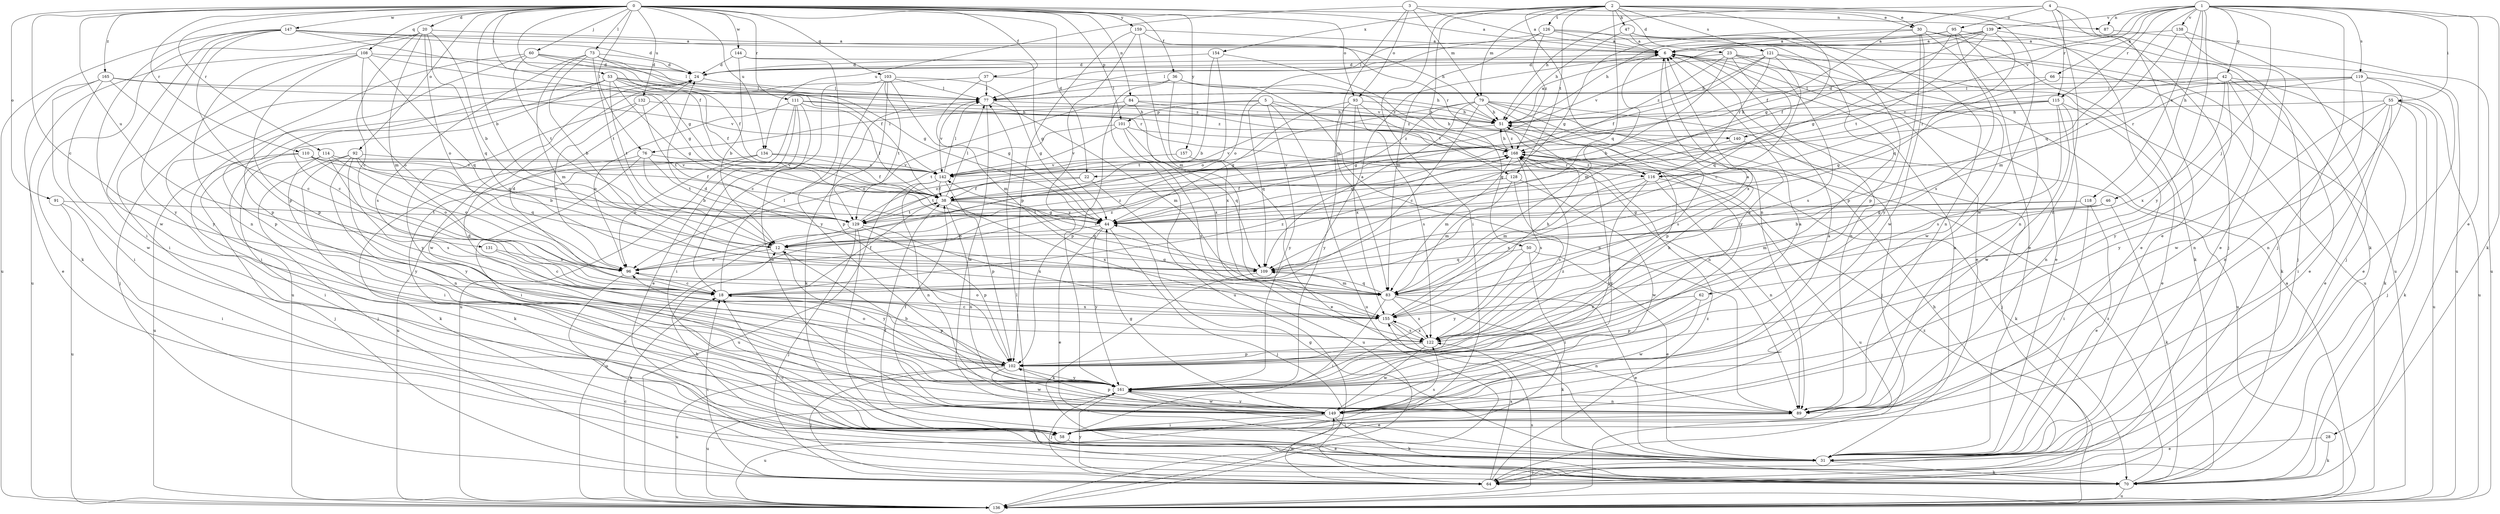 strict digraph  {
0;
1;
2;
3;
4;
5;
6;
12;
18;
20;
22;
23;
24;
28;
30;
31;
36;
37;
38;
42;
44;
46;
47;
50;
51;
53;
55;
58;
60;
62;
64;
66;
70;
73;
76;
77;
79;
83;
84;
87;
89;
91;
92;
93;
95;
96;
101;
102;
103;
108;
109;
110;
111;
114;
115;
116;
118;
119;
121;
122;
126;
128;
129;
131;
132;
134;
136;
138;
139;
140;
142;
144;
147;
149;
154;
155;
157;
159;
161;
165;
168;
0 -> 6  [label=a];
0 -> 12  [label=b];
0 -> 18  [label=c];
0 -> 20  [label=d];
0 -> 22  [label=d];
0 -> 36  [label=f];
0 -> 37  [label=f];
0 -> 38  [label=f];
0 -> 53  [label=i];
0 -> 60  [label=j];
0 -> 73  [label=l];
0 -> 76  [label=l];
0 -> 84  [label=n];
0 -> 87  [label=n];
0 -> 91  [label=o];
0 -> 92  [label=o];
0 -> 93  [label=o];
0 -> 101  [label=p];
0 -> 103  [label=q];
0 -> 108  [label=q];
0 -> 110  [label=r];
0 -> 111  [label=r];
0 -> 114  [label=r];
0 -> 131  [label=u];
0 -> 132  [label=u];
0 -> 134  [label=u];
0 -> 144  [label=w];
0 -> 147  [label=w];
0 -> 157  [label=y];
0 -> 159  [label=y];
0 -> 165  [label=z];
1 -> 22  [label=d];
1 -> 28  [label=e];
1 -> 42  [label=g];
1 -> 46  [label=h];
1 -> 55  [label=i];
1 -> 62  [label=j];
1 -> 64  [label=j];
1 -> 66  [label=k];
1 -> 70  [label=k];
1 -> 87  [label=n];
1 -> 109  [label=q];
1 -> 115  [label=r];
1 -> 118  [label=s];
1 -> 119  [label=s];
1 -> 138  [label=v];
1 -> 139  [label=v];
1 -> 140  [label=v];
1 -> 161  [label=y];
2 -> 23  [label=d];
2 -> 30  [label=e];
2 -> 44  [label=g];
2 -> 47  [label=h];
2 -> 50  [label=h];
2 -> 58  [label=i];
2 -> 70  [label=k];
2 -> 79  [label=m];
2 -> 89  [label=n];
2 -> 109  [label=q];
2 -> 121  [label=s];
2 -> 126  [label=t];
2 -> 128  [label=t];
2 -> 149  [label=w];
2 -> 154  [label=x];
3 -> 6  [label=a];
3 -> 30  [label=e];
3 -> 79  [label=m];
3 -> 83  [label=m];
3 -> 93  [label=o];
3 -> 134  [label=u];
4 -> 31  [label=e];
4 -> 38  [label=f];
4 -> 51  [label=h];
4 -> 64  [label=j];
4 -> 89  [label=n];
4 -> 95  [label=o];
4 -> 115  [label=r];
5 -> 76  [label=l];
5 -> 101  [label=p];
5 -> 109  [label=q];
5 -> 128  [label=t];
5 -> 136  [label=u];
5 -> 140  [label=v];
5 -> 161  [label=y];
6 -> 24  [label=d];
6 -> 31  [label=e];
6 -> 83  [label=m];
6 -> 89  [label=n];
6 -> 155  [label=x];
12 -> 96  [label=o];
12 -> 109  [label=q];
12 -> 161  [label=y];
12 -> 168  [label=z];
18 -> 6  [label=a];
18 -> 24  [label=d];
18 -> 38  [label=f];
18 -> 77  [label=l];
18 -> 102  [label=p];
18 -> 155  [label=x];
18 -> 168  [label=z];
20 -> 6  [label=a];
20 -> 12  [label=b];
20 -> 18  [label=c];
20 -> 70  [label=k];
20 -> 83  [label=m];
20 -> 89  [label=n];
20 -> 96  [label=o];
20 -> 109  [label=q];
22 -> 38  [label=f];
22 -> 129  [label=t];
22 -> 136  [label=u];
23 -> 12  [label=b];
23 -> 24  [label=d];
23 -> 31  [label=e];
23 -> 77  [label=l];
23 -> 109  [label=q];
23 -> 122  [label=s];
23 -> 136  [label=u];
23 -> 168  [label=z];
24 -> 77  [label=l];
24 -> 136  [label=u];
24 -> 149  [label=w];
28 -> 31  [label=e];
28 -> 70  [label=k];
30 -> 6  [label=a];
30 -> 31  [label=e];
30 -> 44  [label=g];
30 -> 70  [label=k];
30 -> 136  [label=u];
30 -> 149  [label=w];
30 -> 161  [label=y];
31 -> 12  [label=b];
31 -> 18  [label=c];
31 -> 38  [label=f];
31 -> 44  [label=g];
31 -> 64  [label=j];
31 -> 70  [label=k];
36 -> 77  [label=l];
36 -> 89  [label=n];
36 -> 136  [label=u];
36 -> 155  [label=x];
36 -> 168  [label=z];
37 -> 44  [label=g];
37 -> 51  [label=h];
37 -> 58  [label=i];
37 -> 77  [label=l];
38 -> 44  [label=g];
38 -> 77  [label=l];
38 -> 89  [label=n];
38 -> 109  [label=q];
38 -> 129  [label=t];
38 -> 155  [label=x];
42 -> 31  [label=e];
42 -> 70  [label=k];
42 -> 77  [label=l];
42 -> 89  [label=n];
42 -> 155  [label=x];
42 -> 161  [label=y];
42 -> 168  [label=z];
44 -> 12  [label=b];
44 -> 31  [label=e];
44 -> 64  [label=j];
44 -> 161  [label=y];
46 -> 12  [label=b];
46 -> 44  [label=g];
46 -> 70  [label=k];
46 -> 83  [label=m];
47 -> 6  [label=a];
47 -> 51  [label=h];
47 -> 89  [label=n];
47 -> 102  [label=p];
50 -> 31  [label=e];
50 -> 58  [label=i];
50 -> 109  [label=q];
50 -> 161  [label=y];
51 -> 6  [label=a];
51 -> 142  [label=v];
51 -> 168  [label=z];
53 -> 18  [label=c];
53 -> 38  [label=f];
53 -> 44  [label=g];
53 -> 64  [label=j];
53 -> 77  [label=l];
53 -> 102  [label=p];
53 -> 116  [label=r];
53 -> 129  [label=t];
53 -> 168  [label=z];
55 -> 31  [label=e];
55 -> 51  [label=h];
55 -> 58  [label=i];
55 -> 64  [label=j];
55 -> 70  [label=k];
55 -> 89  [label=n];
55 -> 136  [label=u];
55 -> 161  [label=y];
58 -> 6  [label=a];
58 -> 31  [label=e];
58 -> 122  [label=s];
60 -> 24  [label=d];
60 -> 38  [label=f];
60 -> 77  [label=l];
60 -> 102  [label=p];
60 -> 129  [label=t];
60 -> 161  [label=y];
62 -> 102  [label=p];
62 -> 149  [label=w];
62 -> 155  [label=x];
64 -> 18  [label=c];
64 -> 51  [label=h];
64 -> 149  [label=w];
64 -> 155  [label=x];
64 -> 161  [label=y];
64 -> 168  [label=z];
66 -> 77  [label=l];
66 -> 116  [label=r];
66 -> 136  [label=u];
70 -> 77  [label=l];
70 -> 136  [label=u];
70 -> 168  [label=z];
73 -> 12  [label=b];
73 -> 24  [label=d];
73 -> 38  [label=f];
73 -> 44  [label=g];
73 -> 83  [label=m];
73 -> 122  [label=s];
73 -> 129  [label=t];
76 -> 12  [label=b];
76 -> 58  [label=i];
76 -> 70  [label=k];
76 -> 129  [label=t];
76 -> 142  [label=v];
77 -> 51  [label=h];
77 -> 83  [label=m];
77 -> 142  [label=v];
77 -> 149  [label=w];
79 -> 18  [label=c];
79 -> 44  [label=g];
79 -> 51  [label=h];
79 -> 64  [label=j];
79 -> 102  [label=p];
79 -> 109  [label=q];
79 -> 122  [label=s];
79 -> 129  [label=t];
79 -> 136  [label=u];
83 -> 6  [label=a];
83 -> 24  [label=d];
83 -> 31  [label=e];
83 -> 58  [label=i];
83 -> 70  [label=k];
83 -> 109  [label=q];
83 -> 122  [label=s];
84 -> 51  [label=h];
84 -> 96  [label=o];
84 -> 102  [label=p];
84 -> 155  [label=x];
84 -> 168  [label=z];
87 -> 136  [label=u];
89 -> 58  [label=i];
91 -> 58  [label=i];
91 -> 129  [label=t];
91 -> 136  [label=u];
92 -> 12  [label=b];
92 -> 58  [label=i];
92 -> 64  [label=j];
92 -> 89  [label=n];
92 -> 109  [label=q];
92 -> 142  [label=v];
92 -> 161  [label=y];
93 -> 44  [label=g];
93 -> 51  [label=h];
93 -> 89  [label=n];
93 -> 122  [label=s];
93 -> 155  [label=x];
93 -> 161  [label=y];
95 -> 6  [label=a];
95 -> 31  [label=e];
95 -> 44  [label=g];
95 -> 51  [label=h];
95 -> 89  [label=n];
95 -> 122  [label=s];
96 -> 18  [label=c];
96 -> 70  [label=k];
96 -> 168  [label=z];
101 -> 109  [label=q];
101 -> 122  [label=s];
101 -> 129  [label=t];
101 -> 142  [label=v];
101 -> 168  [label=z];
102 -> 6  [label=a];
102 -> 51  [label=h];
102 -> 64  [label=j];
102 -> 96  [label=o];
102 -> 136  [label=u];
102 -> 149  [label=w];
102 -> 161  [label=y];
103 -> 18  [label=c];
103 -> 44  [label=g];
103 -> 70  [label=k];
103 -> 77  [label=l];
103 -> 83  [label=m];
103 -> 102  [label=p];
103 -> 129  [label=t];
108 -> 24  [label=d];
108 -> 44  [label=g];
108 -> 58  [label=i];
108 -> 96  [label=o];
108 -> 102  [label=p];
108 -> 109  [label=q];
108 -> 136  [label=u];
109 -> 70  [label=k];
109 -> 83  [label=m];
109 -> 142  [label=v];
110 -> 38  [label=f];
110 -> 44  [label=g];
110 -> 64  [label=j];
110 -> 96  [label=o];
110 -> 136  [label=u];
110 -> 142  [label=v];
111 -> 31  [label=e];
111 -> 38  [label=f];
111 -> 51  [label=h];
111 -> 58  [label=i];
111 -> 96  [label=o];
111 -> 136  [label=u];
111 -> 149  [label=w];
111 -> 168  [label=z];
114 -> 58  [label=i];
114 -> 96  [label=o];
114 -> 122  [label=s];
114 -> 142  [label=v];
114 -> 161  [label=y];
115 -> 31  [label=e];
115 -> 38  [label=f];
115 -> 44  [label=g];
115 -> 51  [label=h];
115 -> 89  [label=n];
115 -> 122  [label=s];
115 -> 149  [label=w];
116 -> 83  [label=m];
116 -> 89  [label=n];
116 -> 136  [label=u];
116 -> 155  [label=x];
116 -> 161  [label=y];
116 -> 168  [label=z];
118 -> 31  [label=e];
118 -> 44  [label=g];
118 -> 58  [label=i];
118 -> 129  [label=t];
119 -> 31  [label=e];
119 -> 77  [label=l];
119 -> 89  [label=n];
119 -> 116  [label=r];
119 -> 142  [label=v];
119 -> 149  [label=w];
121 -> 18  [label=c];
121 -> 24  [label=d];
121 -> 38  [label=f];
121 -> 51  [label=h];
121 -> 70  [label=k];
121 -> 116  [label=r];
121 -> 149  [label=w];
122 -> 102  [label=p];
122 -> 149  [label=w];
122 -> 155  [label=x];
126 -> 6  [label=a];
126 -> 83  [label=m];
126 -> 96  [label=o];
126 -> 102  [label=p];
126 -> 136  [label=u];
126 -> 168  [label=z];
128 -> 38  [label=f];
128 -> 83  [label=m];
128 -> 122  [label=s];
128 -> 149  [label=w];
129 -> 58  [label=i];
129 -> 64  [label=j];
129 -> 102  [label=p];
129 -> 136  [label=u];
129 -> 155  [label=x];
129 -> 168  [label=z];
131 -> 18  [label=c];
131 -> 96  [label=o];
132 -> 51  [label=h];
132 -> 96  [label=o];
132 -> 129  [label=t];
132 -> 161  [label=y];
134 -> 38  [label=f];
134 -> 70  [label=k];
134 -> 96  [label=o];
134 -> 136  [label=u];
134 -> 142  [label=v];
136 -> 6  [label=a];
136 -> 18  [label=c];
136 -> 122  [label=s];
136 -> 168  [label=z];
138 -> 6  [label=a];
138 -> 31  [label=e];
138 -> 64  [label=j];
138 -> 83  [label=m];
139 -> 6  [label=a];
139 -> 38  [label=f];
139 -> 64  [label=j];
139 -> 77  [label=l];
139 -> 109  [label=q];
139 -> 129  [label=t];
139 -> 142  [label=v];
140 -> 44  [label=g];
140 -> 64  [label=j];
142 -> 38  [label=f];
142 -> 77  [label=l];
142 -> 89  [label=n];
142 -> 102  [label=p];
142 -> 136  [label=u];
144 -> 12  [label=b];
144 -> 24  [label=d];
144 -> 44  [label=g];
144 -> 161  [label=y];
147 -> 6  [label=a];
147 -> 24  [label=d];
147 -> 44  [label=g];
147 -> 51  [label=h];
147 -> 58  [label=i];
147 -> 102  [label=p];
147 -> 136  [label=u];
147 -> 149  [label=w];
147 -> 161  [label=y];
149 -> 6  [label=a];
149 -> 38  [label=f];
149 -> 44  [label=g];
149 -> 58  [label=i];
149 -> 70  [label=k];
149 -> 102  [label=p];
149 -> 136  [label=u];
149 -> 161  [label=y];
149 -> 168  [label=z];
154 -> 12  [label=b];
154 -> 24  [label=d];
154 -> 96  [label=o];
154 -> 161  [label=y];
155 -> 18  [label=c];
155 -> 51  [label=h];
155 -> 89  [label=n];
155 -> 96  [label=o];
155 -> 122  [label=s];
157 -> 31  [label=e];
157 -> 142  [label=v];
159 -> 6  [label=a];
159 -> 83  [label=m];
159 -> 102  [label=p];
159 -> 116  [label=r];
159 -> 161  [label=y];
161 -> 6  [label=a];
161 -> 12  [label=b];
161 -> 24  [label=d];
161 -> 31  [label=e];
161 -> 64  [label=j];
161 -> 89  [label=n];
161 -> 136  [label=u];
161 -> 149  [label=w];
161 -> 168  [label=z];
165 -> 18  [label=c];
165 -> 31  [label=e];
165 -> 58  [label=i];
165 -> 77  [label=l];
165 -> 142  [label=v];
165 -> 149  [label=w];
168 -> 51  [label=h];
168 -> 70  [label=k];
168 -> 83  [label=m];
168 -> 116  [label=r];
168 -> 122  [label=s];
168 -> 142  [label=v];
}
